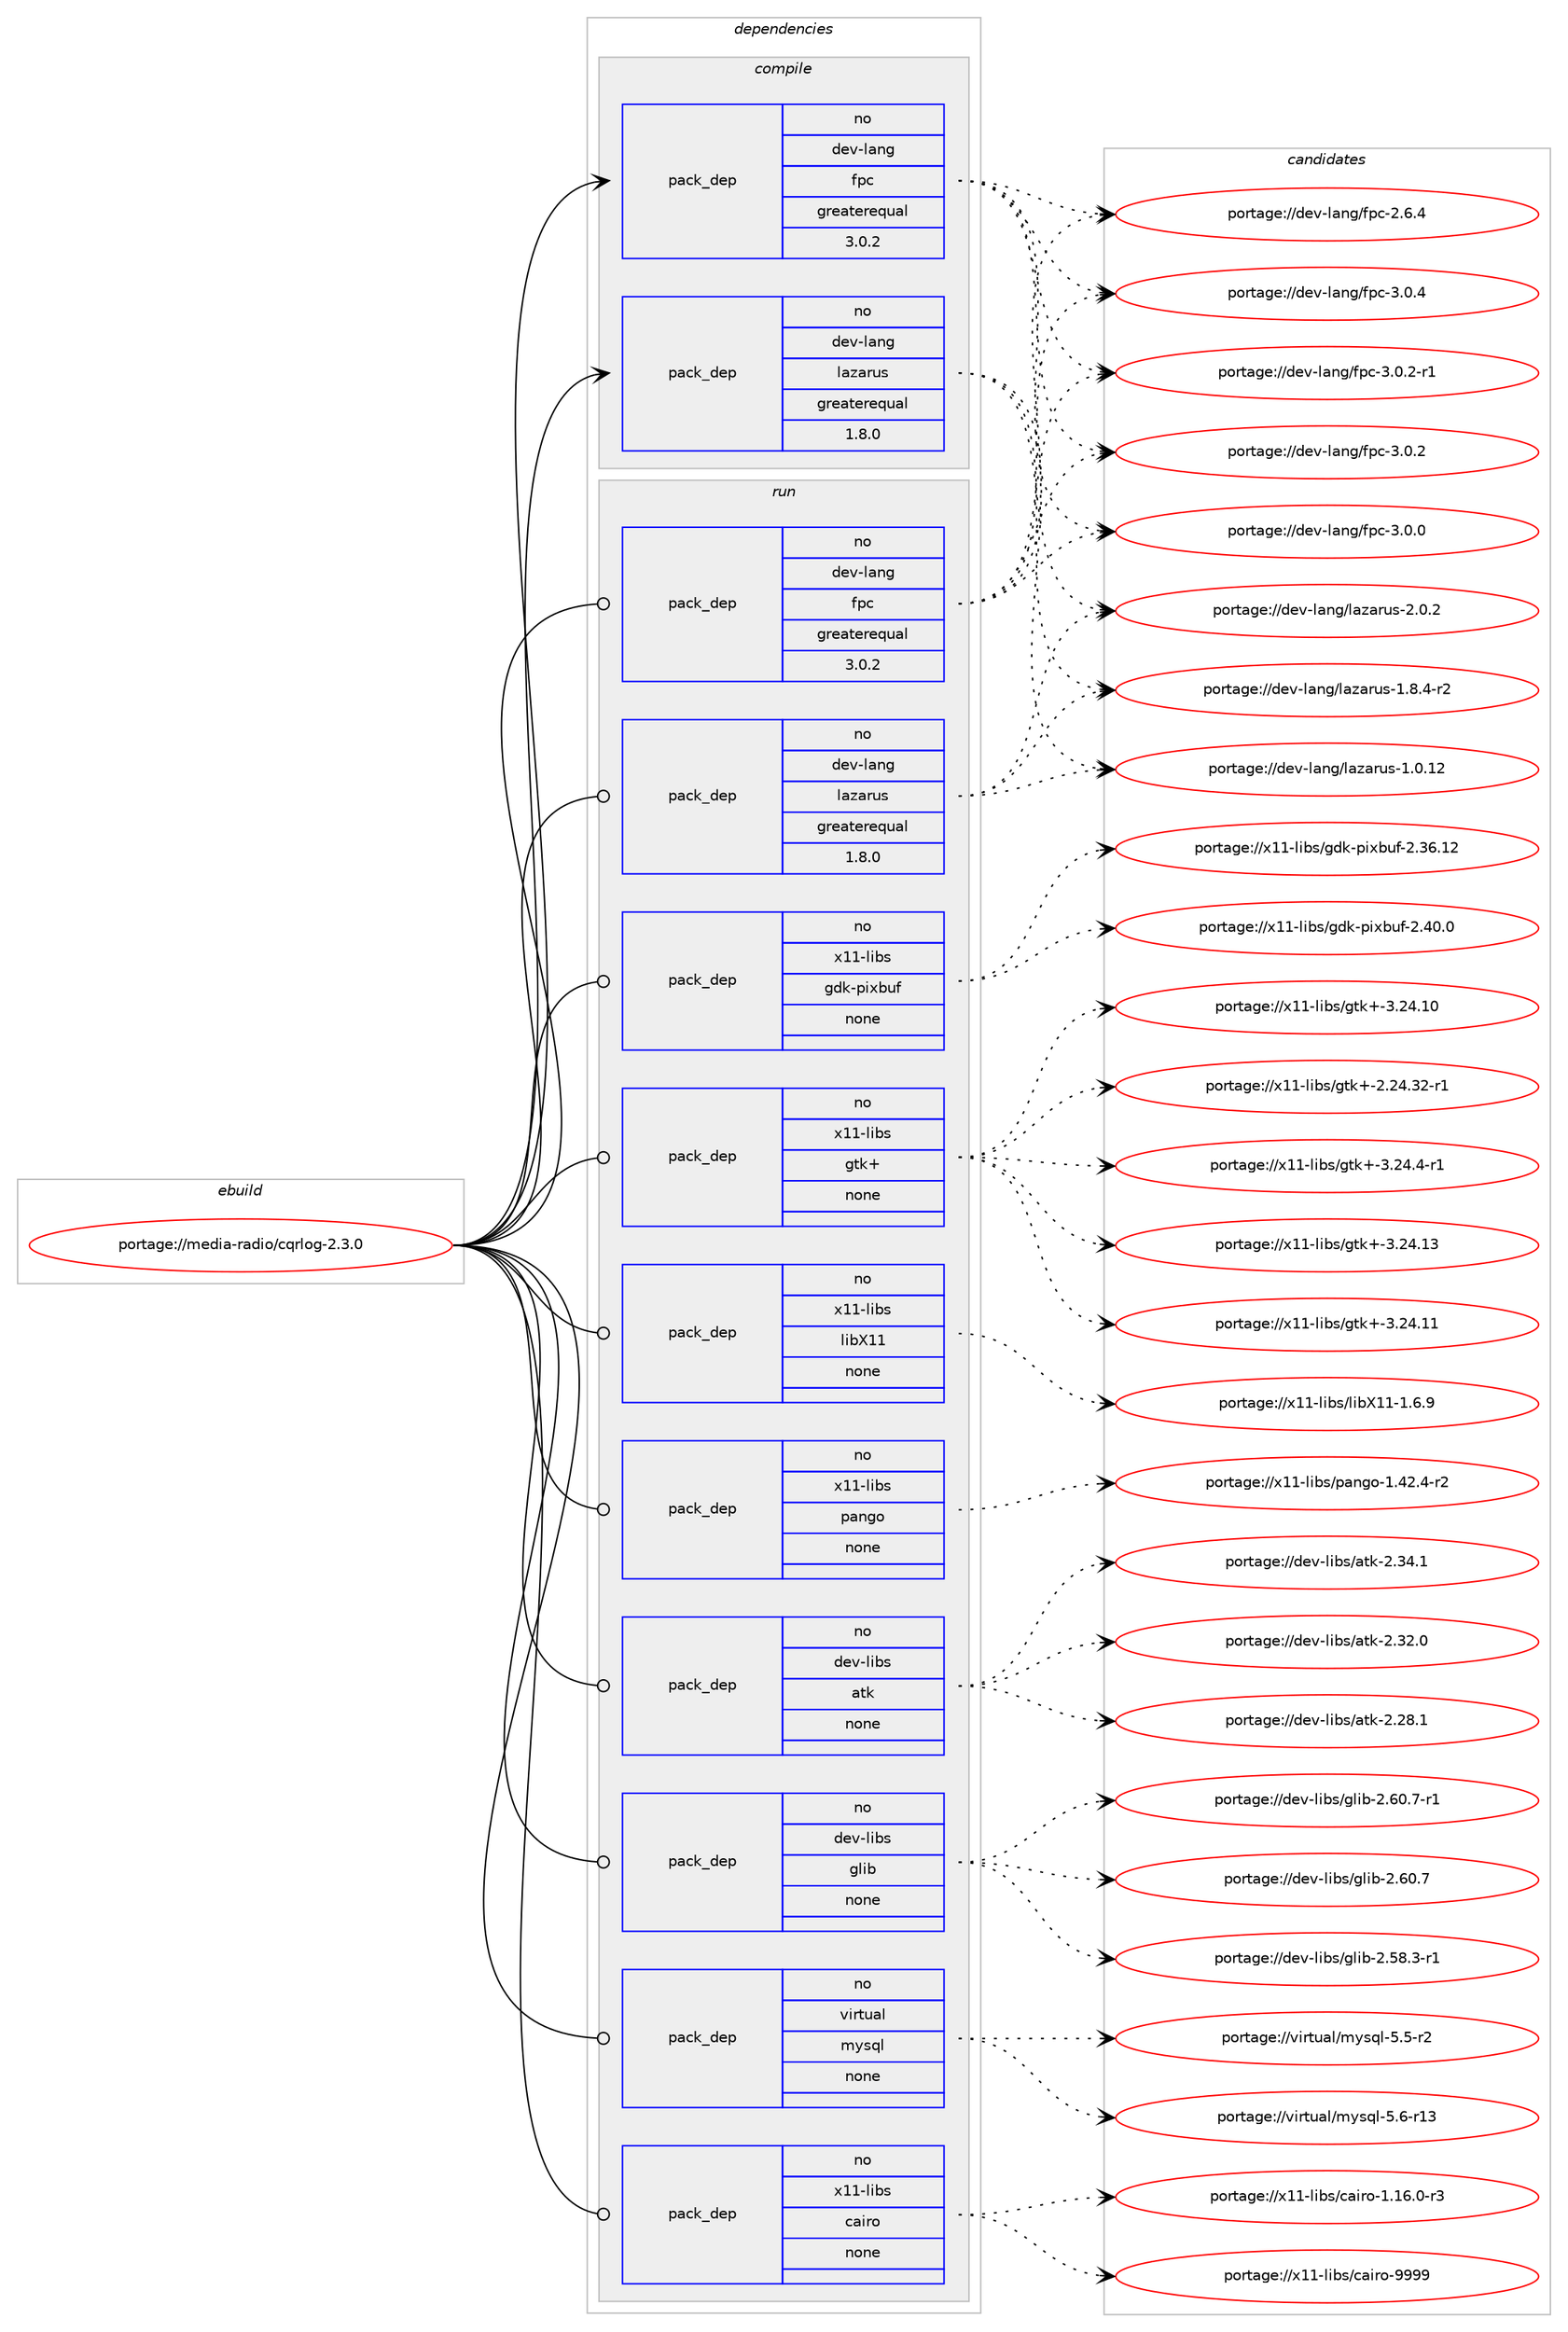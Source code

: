 digraph prolog {

# *************
# Graph options
# *************

newrank=true;
concentrate=true;
compound=true;
graph [rankdir=LR,fontname=Helvetica,fontsize=10,ranksep=1.5];#, ranksep=2.5, nodesep=0.2];
edge  [arrowhead=vee];
node  [fontname=Helvetica,fontsize=10];

# **********
# The ebuild
# **********

subgraph cluster_leftcol {
color=gray;
label=<<i>ebuild</i>>;
id [label="portage://media-radio/cqrlog-2.3.0", color=red, width=4, href="../media-radio/cqrlog-2.3.0.svg"];
}

# ****************
# The dependencies
# ****************

subgraph cluster_midcol {
color=gray;
label=<<i>dependencies</i>>;
subgraph cluster_compile {
fillcolor="#eeeeee";
style=filled;
label=<<i>compile</i>>;
subgraph pack149940 {
dependency197950 [label=<<TABLE BORDER="0" CELLBORDER="1" CELLSPACING="0" CELLPADDING="4" WIDTH="220"><TR><TD ROWSPAN="6" CELLPADDING="30">pack_dep</TD></TR><TR><TD WIDTH="110">no</TD></TR><TR><TD>dev-lang</TD></TR><TR><TD>fpc</TD></TR><TR><TD>greaterequal</TD></TR><TR><TD>3.0.2</TD></TR></TABLE>>, shape=none, color=blue];
}
id:e -> dependency197950:w [weight=20,style="solid",arrowhead="vee"];
subgraph pack149941 {
dependency197951 [label=<<TABLE BORDER="0" CELLBORDER="1" CELLSPACING="0" CELLPADDING="4" WIDTH="220"><TR><TD ROWSPAN="6" CELLPADDING="30">pack_dep</TD></TR><TR><TD WIDTH="110">no</TD></TR><TR><TD>dev-lang</TD></TR><TR><TD>lazarus</TD></TR><TR><TD>greaterequal</TD></TR><TR><TD>1.8.0</TD></TR></TABLE>>, shape=none, color=blue];
}
id:e -> dependency197951:w [weight=20,style="solid",arrowhead="vee"];
}
subgraph cluster_compileandrun {
fillcolor="#eeeeee";
style=filled;
label=<<i>compile and run</i>>;
}
subgraph cluster_run {
fillcolor="#eeeeee";
style=filled;
label=<<i>run</i>>;
subgraph pack149942 {
dependency197952 [label=<<TABLE BORDER="0" CELLBORDER="1" CELLSPACING="0" CELLPADDING="4" WIDTH="220"><TR><TD ROWSPAN="6" CELLPADDING="30">pack_dep</TD></TR><TR><TD WIDTH="110">no</TD></TR><TR><TD>dev-lang</TD></TR><TR><TD>fpc</TD></TR><TR><TD>greaterequal</TD></TR><TR><TD>3.0.2</TD></TR></TABLE>>, shape=none, color=blue];
}
id:e -> dependency197952:w [weight=20,style="solid",arrowhead="odot"];
subgraph pack149943 {
dependency197953 [label=<<TABLE BORDER="0" CELLBORDER="1" CELLSPACING="0" CELLPADDING="4" WIDTH="220"><TR><TD ROWSPAN="6" CELLPADDING="30">pack_dep</TD></TR><TR><TD WIDTH="110">no</TD></TR><TR><TD>dev-lang</TD></TR><TR><TD>lazarus</TD></TR><TR><TD>greaterequal</TD></TR><TR><TD>1.8.0</TD></TR></TABLE>>, shape=none, color=blue];
}
id:e -> dependency197953:w [weight=20,style="solid",arrowhead="odot"];
subgraph pack149944 {
dependency197954 [label=<<TABLE BORDER="0" CELLBORDER="1" CELLSPACING="0" CELLPADDING="4" WIDTH="220"><TR><TD ROWSPAN="6" CELLPADDING="30">pack_dep</TD></TR><TR><TD WIDTH="110">no</TD></TR><TR><TD>dev-libs</TD></TR><TR><TD>atk</TD></TR><TR><TD>none</TD></TR><TR><TD></TD></TR></TABLE>>, shape=none, color=blue];
}
id:e -> dependency197954:w [weight=20,style="solid",arrowhead="odot"];
subgraph pack149945 {
dependency197955 [label=<<TABLE BORDER="0" CELLBORDER="1" CELLSPACING="0" CELLPADDING="4" WIDTH="220"><TR><TD ROWSPAN="6" CELLPADDING="30">pack_dep</TD></TR><TR><TD WIDTH="110">no</TD></TR><TR><TD>dev-libs</TD></TR><TR><TD>glib</TD></TR><TR><TD>none</TD></TR><TR><TD></TD></TR></TABLE>>, shape=none, color=blue];
}
id:e -> dependency197955:w [weight=20,style="solid",arrowhead="odot"];
subgraph pack149946 {
dependency197956 [label=<<TABLE BORDER="0" CELLBORDER="1" CELLSPACING="0" CELLPADDING="4" WIDTH="220"><TR><TD ROWSPAN="6" CELLPADDING="30">pack_dep</TD></TR><TR><TD WIDTH="110">no</TD></TR><TR><TD>virtual</TD></TR><TR><TD>mysql</TD></TR><TR><TD>none</TD></TR><TR><TD></TD></TR></TABLE>>, shape=none, color=blue];
}
id:e -> dependency197956:w [weight=20,style="solid",arrowhead="odot"];
subgraph pack149947 {
dependency197957 [label=<<TABLE BORDER="0" CELLBORDER="1" CELLSPACING="0" CELLPADDING="4" WIDTH="220"><TR><TD ROWSPAN="6" CELLPADDING="30">pack_dep</TD></TR><TR><TD WIDTH="110">no</TD></TR><TR><TD>x11-libs</TD></TR><TR><TD>cairo</TD></TR><TR><TD>none</TD></TR><TR><TD></TD></TR></TABLE>>, shape=none, color=blue];
}
id:e -> dependency197957:w [weight=20,style="solid",arrowhead="odot"];
subgraph pack149948 {
dependency197958 [label=<<TABLE BORDER="0" CELLBORDER="1" CELLSPACING="0" CELLPADDING="4" WIDTH="220"><TR><TD ROWSPAN="6" CELLPADDING="30">pack_dep</TD></TR><TR><TD WIDTH="110">no</TD></TR><TR><TD>x11-libs</TD></TR><TR><TD>gdk-pixbuf</TD></TR><TR><TD>none</TD></TR><TR><TD></TD></TR></TABLE>>, shape=none, color=blue];
}
id:e -> dependency197958:w [weight=20,style="solid",arrowhead="odot"];
subgraph pack149949 {
dependency197959 [label=<<TABLE BORDER="0" CELLBORDER="1" CELLSPACING="0" CELLPADDING="4" WIDTH="220"><TR><TD ROWSPAN="6" CELLPADDING="30">pack_dep</TD></TR><TR><TD WIDTH="110">no</TD></TR><TR><TD>x11-libs</TD></TR><TR><TD>gtk+</TD></TR><TR><TD>none</TD></TR><TR><TD></TD></TR></TABLE>>, shape=none, color=blue];
}
id:e -> dependency197959:w [weight=20,style="solid",arrowhead="odot"];
subgraph pack149950 {
dependency197960 [label=<<TABLE BORDER="0" CELLBORDER="1" CELLSPACING="0" CELLPADDING="4" WIDTH="220"><TR><TD ROWSPAN="6" CELLPADDING="30">pack_dep</TD></TR><TR><TD WIDTH="110">no</TD></TR><TR><TD>x11-libs</TD></TR><TR><TD>libX11</TD></TR><TR><TD>none</TD></TR><TR><TD></TD></TR></TABLE>>, shape=none, color=blue];
}
id:e -> dependency197960:w [weight=20,style="solid",arrowhead="odot"];
subgraph pack149951 {
dependency197961 [label=<<TABLE BORDER="0" CELLBORDER="1" CELLSPACING="0" CELLPADDING="4" WIDTH="220"><TR><TD ROWSPAN="6" CELLPADDING="30">pack_dep</TD></TR><TR><TD WIDTH="110">no</TD></TR><TR><TD>x11-libs</TD></TR><TR><TD>pango</TD></TR><TR><TD>none</TD></TR><TR><TD></TD></TR></TABLE>>, shape=none, color=blue];
}
id:e -> dependency197961:w [weight=20,style="solid",arrowhead="odot"];
}
}

# **************
# The candidates
# **************

subgraph cluster_choices {
rank=same;
color=gray;
label=<<i>candidates</i>>;

subgraph choice149940 {
color=black;
nodesep=1;
choice10010111845108971101034710211299455146484652 [label="portage://dev-lang/fpc-3.0.4", color=red, width=4,href="../dev-lang/fpc-3.0.4.svg"];
choice100101118451089711010347102112994551464846504511449 [label="portage://dev-lang/fpc-3.0.2-r1", color=red, width=4,href="../dev-lang/fpc-3.0.2-r1.svg"];
choice10010111845108971101034710211299455146484650 [label="portage://dev-lang/fpc-3.0.2", color=red, width=4,href="../dev-lang/fpc-3.0.2.svg"];
choice10010111845108971101034710211299455146484648 [label="portage://dev-lang/fpc-3.0.0", color=red, width=4,href="../dev-lang/fpc-3.0.0.svg"];
choice10010111845108971101034710211299455046544652 [label="portage://dev-lang/fpc-2.6.4", color=red, width=4,href="../dev-lang/fpc-2.6.4.svg"];
dependency197950:e -> choice10010111845108971101034710211299455146484652:w [style=dotted,weight="100"];
dependency197950:e -> choice100101118451089711010347102112994551464846504511449:w [style=dotted,weight="100"];
dependency197950:e -> choice10010111845108971101034710211299455146484650:w [style=dotted,weight="100"];
dependency197950:e -> choice10010111845108971101034710211299455146484648:w [style=dotted,weight="100"];
dependency197950:e -> choice10010111845108971101034710211299455046544652:w [style=dotted,weight="100"];
}
subgraph choice149941 {
color=black;
nodesep=1;
choice1001011184510897110103471089712297114117115455046484650 [label="portage://dev-lang/lazarus-2.0.2", color=red, width=4,href="../dev-lang/lazarus-2.0.2.svg"];
choice10010111845108971101034710897122971141171154549465646524511450 [label="portage://dev-lang/lazarus-1.8.4-r2", color=red, width=4,href="../dev-lang/lazarus-1.8.4-r2.svg"];
choice100101118451089711010347108971229711411711545494648464950 [label="portage://dev-lang/lazarus-1.0.12", color=red, width=4,href="../dev-lang/lazarus-1.0.12.svg"];
dependency197951:e -> choice1001011184510897110103471089712297114117115455046484650:w [style=dotted,weight="100"];
dependency197951:e -> choice10010111845108971101034710897122971141171154549465646524511450:w [style=dotted,weight="100"];
dependency197951:e -> choice100101118451089711010347108971229711411711545494648464950:w [style=dotted,weight="100"];
}
subgraph choice149942 {
color=black;
nodesep=1;
choice10010111845108971101034710211299455146484652 [label="portage://dev-lang/fpc-3.0.4", color=red, width=4,href="../dev-lang/fpc-3.0.4.svg"];
choice100101118451089711010347102112994551464846504511449 [label="portage://dev-lang/fpc-3.0.2-r1", color=red, width=4,href="../dev-lang/fpc-3.0.2-r1.svg"];
choice10010111845108971101034710211299455146484650 [label="portage://dev-lang/fpc-3.0.2", color=red, width=4,href="../dev-lang/fpc-3.0.2.svg"];
choice10010111845108971101034710211299455146484648 [label="portage://dev-lang/fpc-3.0.0", color=red, width=4,href="../dev-lang/fpc-3.0.0.svg"];
choice10010111845108971101034710211299455046544652 [label="portage://dev-lang/fpc-2.6.4", color=red, width=4,href="../dev-lang/fpc-2.6.4.svg"];
dependency197952:e -> choice10010111845108971101034710211299455146484652:w [style=dotted,weight="100"];
dependency197952:e -> choice100101118451089711010347102112994551464846504511449:w [style=dotted,weight="100"];
dependency197952:e -> choice10010111845108971101034710211299455146484650:w [style=dotted,weight="100"];
dependency197952:e -> choice10010111845108971101034710211299455146484648:w [style=dotted,weight="100"];
dependency197952:e -> choice10010111845108971101034710211299455046544652:w [style=dotted,weight="100"];
}
subgraph choice149943 {
color=black;
nodesep=1;
choice1001011184510897110103471089712297114117115455046484650 [label="portage://dev-lang/lazarus-2.0.2", color=red, width=4,href="../dev-lang/lazarus-2.0.2.svg"];
choice10010111845108971101034710897122971141171154549465646524511450 [label="portage://dev-lang/lazarus-1.8.4-r2", color=red, width=4,href="../dev-lang/lazarus-1.8.4-r2.svg"];
choice100101118451089711010347108971229711411711545494648464950 [label="portage://dev-lang/lazarus-1.0.12", color=red, width=4,href="../dev-lang/lazarus-1.0.12.svg"];
dependency197953:e -> choice1001011184510897110103471089712297114117115455046484650:w [style=dotted,weight="100"];
dependency197953:e -> choice10010111845108971101034710897122971141171154549465646524511450:w [style=dotted,weight="100"];
dependency197953:e -> choice100101118451089711010347108971229711411711545494648464950:w [style=dotted,weight="100"];
}
subgraph choice149944 {
color=black;
nodesep=1;
choice1001011184510810598115479711610745504651524649 [label="portage://dev-libs/atk-2.34.1", color=red, width=4,href="../dev-libs/atk-2.34.1.svg"];
choice1001011184510810598115479711610745504651504648 [label="portage://dev-libs/atk-2.32.0", color=red, width=4,href="../dev-libs/atk-2.32.0.svg"];
choice1001011184510810598115479711610745504650564649 [label="portage://dev-libs/atk-2.28.1", color=red, width=4,href="../dev-libs/atk-2.28.1.svg"];
dependency197954:e -> choice1001011184510810598115479711610745504651524649:w [style=dotted,weight="100"];
dependency197954:e -> choice1001011184510810598115479711610745504651504648:w [style=dotted,weight="100"];
dependency197954:e -> choice1001011184510810598115479711610745504650564649:w [style=dotted,weight="100"];
}
subgraph choice149945 {
color=black;
nodesep=1;
choice10010111845108105981154710310810598455046544846554511449 [label="portage://dev-libs/glib-2.60.7-r1", color=red, width=4,href="../dev-libs/glib-2.60.7-r1.svg"];
choice1001011184510810598115471031081059845504654484655 [label="portage://dev-libs/glib-2.60.7", color=red, width=4,href="../dev-libs/glib-2.60.7.svg"];
choice10010111845108105981154710310810598455046535646514511449 [label="portage://dev-libs/glib-2.58.3-r1", color=red, width=4,href="../dev-libs/glib-2.58.3-r1.svg"];
dependency197955:e -> choice10010111845108105981154710310810598455046544846554511449:w [style=dotted,weight="100"];
dependency197955:e -> choice1001011184510810598115471031081059845504654484655:w [style=dotted,weight="100"];
dependency197955:e -> choice10010111845108105981154710310810598455046535646514511449:w [style=dotted,weight="100"];
}
subgraph choice149946 {
color=black;
nodesep=1;
choice118105114116117971084710912111511310845534654451144951 [label="portage://virtual/mysql-5.6-r13", color=red, width=4,href="../virtual/mysql-5.6-r13.svg"];
choice1181051141161179710847109121115113108455346534511450 [label="portage://virtual/mysql-5.5-r2", color=red, width=4,href="../virtual/mysql-5.5-r2.svg"];
dependency197956:e -> choice118105114116117971084710912111511310845534654451144951:w [style=dotted,weight="100"];
dependency197956:e -> choice1181051141161179710847109121115113108455346534511450:w [style=dotted,weight="100"];
}
subgraph choice149947 {
color=black;
nodesep=1;
choice120494945108105981154799971051141114557575757 [label="portage://x11-libs/cairo-9999", color=red, width=4,href="../x11-libs/cairo-9999.svg"];
choice12049494510810598115479997105114111454946495446484511451 [label="portage://x11-libs/cairo-1.16.0-r3", color=red, width=4,href="../x11-libs/cairo-1.16.0-r3.svg"];
dependency197957:e -> choice120494945108105981154799971051141114557575757:w [style=dotted,weight="100"];
dependency197957:e -> choice12049494510810598115479997105114111454946495446484511451:w [style=dotted,weight="100"];
}
subgraph choice149948 {
color=black;
nodesep=1;
choice1204949451081059811547103100107451121051209811710245504652484648 [label="portage://x11-libs/gdk-pixbuf-2.40.0", color=red, width=4,href="../x11-libs/gdk-pixbuf-2.40.0.svg"];
choice120494945108105981154710310010745112105120981171024550465154464950 [label="portage://x11-libs/gdk-pixbuf-2.36.12", color=red, width=4,href="../x11-libs/gdk-pixbuf-2.36.12.svg"];
dependency197958:e -> choice1204949451081059811547103100107451121051209811710245504652484648:w [style=dotted,weight="100"];
dependency197958:e -> choice120494945108105981154710310010745112105120981171024550465154464950:w [style=dotted,weight="100"];
}
subgraph choice149949 {
color=black;
nodesep=1;
choice120494945108105981154710311610743455146505246524511449 [label="portage://x11-libs/gtk+-3.24.4-r1", color=red, width=4,href="../x11-libs/gtk+-3.24.4-r1.svg"];
choice1204949451081059811547103116107434551465052464951 [label="portage://x11-libs/gtk+-3.24.13", color=red, width=4,href="../x11-libs/gtk+-3.24.13.svg"];
choice1204949451081059811547103116107434551465052464949 [label="portage://x11-libs/gtk+-3.24.11", color=red, width=4,href="../x11-libs/gtk+-3.24.11.svg"];
choice1204949451081059811547103116107434551465052464948 [label="portage://x11-libs/gtk+-3.24.10", color=red, width=4,href="../x11-libs/gtk+-3.24.10.svg"];
choice12049494510810598115471031161074345504650524651504511449 [label="portage://x11-libs/gtk+-2.24.32-r1", color=red, width=4,href="../x11-libs/gtk+-2.24.32-r1.svg"];
dependency197959:e -> choice120494945108105981154710311610743455146505246524511449:w [style=dotted,weight="100"];
dependency197959:e -> choice1204949451081059811547103116107434551465052464951:w [style=dotted,weight="100"];
dependency197959:e -> choice1204949451081059811547103116107434551465052464949:w [style=dotted,weight="100"];
dependency197959:e -> choice1204949451081059811547103116107434551465052464948:w [style=dotted,weight="100"];
dependency197959:e -> choice12049494510810598115471031161074345504650524651504511449:w [style=dotted,weight="100"];
}
subgraph choice149950 {
color=black;
nodesep=1;
choice120494945108105981154710810598884949454946544657 [label="portage://x11-libs/libX11-1.6.9", color=red, width=4,href="../x11-libs/libX11-1.6.9.svg"];
dependency197960:e -> choice120494945108105981154710810598884949454946544657:w [style=dotted,weight="100"];
}
subgraph choice149951 {
color=black;
nodesep=1;
choice120494945108105981154711297110103111454946525046524511450 [label="portage://x11-libs/pango-1.42.4-r2", color=red, width=4,href="../x11-libs/pango-1.42.4-r2.svg"];
dependency197961:e -> choice120494945108105981154711297110103111454946525046524511450:w [style=dotted,weight="100"];
}
}

}
